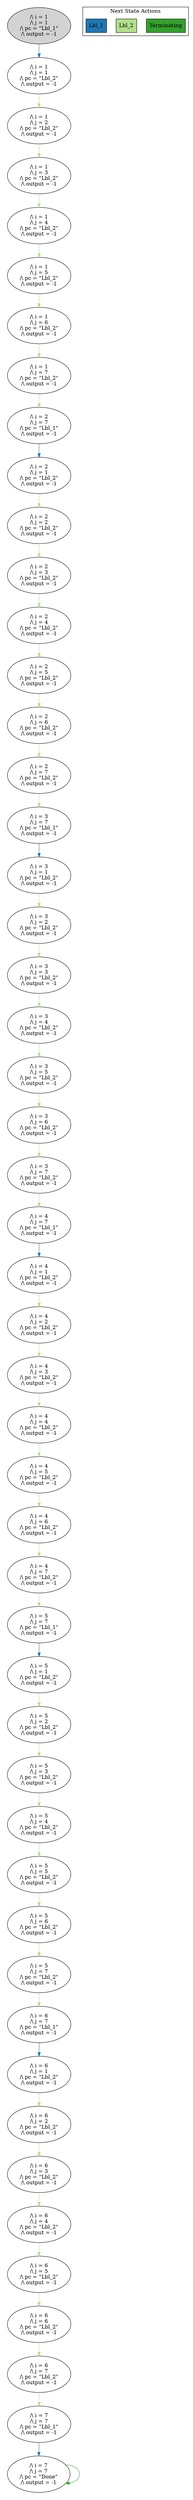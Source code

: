 strict digraph DiskGraph {
edge [colorscheme="paired12"]
nodesep=0.35;
subgraph cluster_graph {
color="white";
829241921001123769 [label="/\\ i = 1\n/\\ j = 1\n/\\ pc = \"Lbl_1\"\n/\\ output = -1",style = filled]
829241921001123769 -> 6239791410381377999 [label="",color="2",fontcolor="2"];
6239791410381377999 [label="/\\ i = 1\n/\\ j = 1\n/\\ pc = \"Lbl_2\"\n/\\ output = -1"];
6239791410381377999 -> -4723333593625028524 [label="",color="3",fontcolor="3"];
-4723333593625028524 [label="/\\ i = 1\n/\\ j = 2\n/\\ pc = \"Lbl_2\"\n/\\ output = -1"];
-4723333593625028524 -> 6957349602259872796 [label="",color="3",fontcolor="3"];
6957349602259872796 [label="/\\ i = 1\n/\\ j = 3\n/\\ pc = \"Lbl_2\"\n/\\ output = -1"];
6957349602259872796 -> -1996075400075796959 [label="",color="3",fontcolor="3"];
-1996075400075796959 [label="/\\ i = 1\n/\\ j = 4\n/\\ pc = \"Lbl_2\"\n/\\ output = -1"];
-1996075400075796959 -> 4229621648702974569 [label="",color="3",fontcolor="3"];
4229621648702974569 [label="/\\ i = 1\n/\\ j = 5\n/\\ pc = \"Lbl_2\"\n/\\ output = -1"];
4229621648702974569 -> -3289375541078957070 [label="",color="3",fontcolor="3"];
-3289375541078957070 [label="/\\ i = 1\n/\\ j = 6\n/\\ pc = \"Lbl_2\"\n/\\ output = -1"];
-3289375541078957070 -> 911956774281107386 [label="",color="3",fontcolor="3"];
911956774281107386 [label="/\\ i = 1\n/\\ j = 7\n/\\ pc = \"Lbl_2\"\n/\\ output = -1"];
911956774281107386 -> -5099130389679569302 [label="",color="3",fontcolor="3"];
-5099130389679569302 [label="/\\ i = 2\n/\\ j = 7\n/\\ pc = \"Lbl_1\"\n/\\ output = -1"];
-5099130389679569302 -> -4748523445616427415 [label="",color="2",fontcolor="2"];
-4748523445616427415 [label="/\\ i = 2\n/\\ j = 1\n/\\ pc = \"Lbl_2\"\n/\\ output = -1"];
-4748523445616427415 -> 6265267053258897394 [label="",color="3",fontcolor="3"];
6265267053258897394 [label="/\\ i = 2\n/\\ j = 2\n/\\ pc = \"Lbl_2\"\n/\\ output = -1"];
6265267053258897394 -> -8643372276112407622 [label="",color="3",fontcolor="3"];
-8643372276112407622 [label="/\\ i = 2\n/\\ j = 3\n/\\ pc = \"Lbl_2\"\n/\\ output = -1"];
-8643372276112407622 -> 922509841991070087 [label="",color="3",fontcolor="3"];
922509841991070087 [label="/\\ i = 2\n/\\ j = 4\n/\\ pc = \"Lbl_2\"\n/\\ output = -1"];
922509841991070087 -> -3300214569992600113 [label="",color="3",fontcolor="3"];
-3300214569992600113 [label="/\\ i = 2\n/\\ j = 5\n/\\ pc = \"Lbl_2\"\n/\\ output = -1"];
-3300214569992600113 -> 4240174714931809364 [label="",color="3",fontcolor="3"];
4240174714931809364 [label="/\\ i = 2\n/\\ j = 6\n/\\ pc = \"Lbl_2\"\n/\\ output = -1"];
4240174714931809364 -> -2006914431535892452 [label="",color="3",fontcolor="3"];
-2006914431535892452 [label="/\\ i = 2\n/\\ j = 7\n/\\ pc = \"Lbl_2\"\n/\\ output = -1"];
-2006914431535892452 -> 7486214506839519177 [label="",color="3",fontcolor="3"];
7486214506839519177 [label="/\\ i = 3\n/\\ j = 7\n/\\ pc = \"Lbl_1\"\n/\\ output = -1"];
7486214506839519177 -> 6971999480663021514 [label="",color="2",fontcolor="2"];
6971999480663021514 [label="/\\ i = 3\n/\\ j = 1\n/\\ pc = \"Lbl_2\"\n/\\ output = -1"];
6971999480663021514 -> -8634829078509134255 [label="",color="3",fontcolor="3"];
-8634829078509134255 [label="/\\ i = 3\n/\\ j = 2\n/\\ pc = \"Lbl_2\"\n/\\ output = -1"];
-8634829078509134255 -> 6256851418424535577 [label="",color="3",fontcolor="3"];
6256851418424535577 [label="/\\ i = 3\n/\\ j = 3\n/\\ pc = \"Lbl_2\"\n/\\ output = -1"];
6256851418424535577 -> -3308678620403836892 [label="",color="3",fontcolor="3"];
-3308678620403836892 [label="/\\ i = 3\n/\\ j = 4\n/\\ pc = \"Lbl_2\"\n/\\ output = -1"];
-3308678620403836892 -> 930863956313926764 [label="",color="3",fontcolor="3"];
930863956313926764 [label="/\\ i = 3\n/\\ j = 5\n/\\ pc = \"Lbl_2\"\n/\\ output = -1"];
930863956313926764 -> -2017471949423172105 [label="",color="3",fontcolor="3"];
-2017471949423172105 [label="/\\ i = 3\n/\\ j = 6\n/\\ pc = \"Lbl_2\"\n/\\ output = -1"];
-2017471949423172105 -> 4250938960374206911 [label="",color="3",fontcolor="3"];
4250938960374206911 [label="/\\ i = 3\n/\\ j = 7\n/\\ pc = \"Lbl_2\"\n/\\ output = -1"];
4250938960374206911 -> -2029187087708664731 [label="",color="3",fontcolor="3"];
-2029187087708664731 [label="/\\ i = 4\n/\\ j = 7\n/\\ pc = \"Lbl_1\"\n/\\ output = -1"];
-2029187087708664731 -> -1949207750634638234 [label="",color="2",fontcolor="2"];
-1949207750634638234 [label="/\\ i = 4\n/\\ j = 1\n/\\ pc = \"Lbl_2\"\n/\\ output = -1"];
-1949207750634638234 -> 871567223488298493 [label="",color="3",fontcolor="3"];
871567223488298493 [label="/\\ i = 4\n/\\ j = 2\n/\\ pc = \"Lbl_2\"\n/\\ output = -1"];
871567223488298493 -> -3249826240901903947 [label="",color="3",fontcolor="3"];
-3249826240901903947 [label="/\\ i = 4\n/\\ j = 3\n/\\ pc = \"Lbl_2\"\n/\\ output = -1"];
-3249826240901903947 -> 6208131982040054664 [label="",color="3",fontcolor="3"];
6208131982040054664 [label="/\\ i = 4\n/\\ j = 4\n/\\ pc = \"Lbl_2\"\n/\\ output = -1"];
6208131982040054664 -> -8585665598710280256 [label="",color="3",fontcolor="3"];
-8585665598710280256 [label="/\\ i = 4\n/\\ j = 5\n/\\ pc = \"Lbl_2\"\n/\\ output = -1"];
-8585665598710280256 -> 6931882624072435291 [label="",color="3",fontcolor="3"];
6931882624072435291 [label="/\\ i = 4\n/\\ j = 6\n/\\ pc = \"Lbl_2\"\n/\\ output = -1"];
6931882624072435291 -> -4698135119487929837 [label="",color="3",fontcolor="3"];
-4698135119487929837 [label="/\\ i = 4\n/\\ j = 7\n/\\ pc = \"Lbl_2\"\n/\\ output = -1"];
-4698135119487929837 -> 4399663459539314118 [label="",color="3",fontcolor="3"];
4399663459539314118 [label="/\\ i = 5\n/\\ j = 7\n/\\ pc = \"Lbl_1\"\n/\\ output = -1"];
4399663459539314118 -> 4191543262377434565 [label="",color="2",fontcolor="2"];
4191543262377434565 [label="/\\ i = 5\n/\\ j = 1\n/\\ pc = \"Lbl_2\"\n/\\ output = -1"];
4191543262377434565 -> -3260550850720885666 [label="",color="3",fontcolor="3"];
-3260550850720885666 [label="/\\ i = 5\n/\\ j = 2\n/\\ pc = \"Lbl_2\"\n/\\ output = -1"];
-3260550850720885666 -> 882164309311299606 [label="",color="3",fontcolor="3"];
882164309311299606 [label="/\\ i = 5\n/\\ j = 3\n/\\ pc = \"Lbl_2\"\n/\\ output = -1"];
882164309311299606 -> -8574879365165837781 [label="",color="3",fontcolor="3"];
-8574879365165837781 [label="/\\ i = 5\n/\\ j = 4\n/\\ pc = \"Lbl_2\"\n/\\ output = -1"];
-8574879365165837781 -> 6197455714800019043 [label="",color="3",fontcolor="3"];
6197455714800019043 [label="/\\ i = 5\n/\\ j = 5\n/\\ pc = \"Lbl_2\"\n/\\ output = -1"];
6197455714800019043 -> -4689759012734767112 [label="",color="3",fontcolor="3"];
-4689759012734767112 [label="/\\ i = 5\n/\\ j = 6\n/\\ pc = \"Lbl_2\"\n/\\ output = -1"];
-4689759012734767112 -> 6923299828569594800 [label="",color="3",fontcolor="3"];
6923299828569594800 [label="/\\ i = 5\n/\\ j = 7\n/\\ pc = \"Lbl_2\"\n/\\ output = -1"];
6923299828569594800 -> -3058132486717404576 [label="",color="3",fontcolor="3"];
-3058132486717404576 [label="/\\ i = 6\n/\\ j = 7\n/\\ pc = \"Lbl_1\"\n/\\ output = -1"];
-3058132486717404576 -> -3266604738324745629 [label="",color="2",fontcolor="2"];
-3266604738324745629 [label="/\\ i = 6\n/\\ j = 1\n/\\ pc = \"Lbl_2\"\n/\\ output = -1"];
-3266604738324745629 -> 4197874274688891896 [label="",color="3",fontcolor="3"];
4197874274688891896 [label="/\\ i = 6\n/\\ j = 2\n/\\ pc = \"Lbl_2\"\n/\\ output = -1"];
4197874274688891896 -> -1963576118720278608 [label="",color="3",fontcolor="3"];
-1963576118720278608 [label="/\\ i = 6\n/\\ j = 3\n/\\ pc = \"Lbl_2\"\n/\\ output = -1"];
-1963576118720278608 -> 6952997665349926285 [label="",color="3",fontcolor="3"];
6952997665349926285 [label="/\\ i = 6\n/\\ j = 4\n/\\ pc = \"Lbl_2\"\n/\\ output = -1"];
6952997665349926285 -> -4719733872623531579 [label="",color="3",fontcolor="3"];
-4719733872623531579 [label="/\\ i = 6\n/\\ j = 5\n/\\ pc = \"Lbl_2\"\n/\\ output = -1"];
-4719733872623531579 -> 6227153553060397150 [label="",color="3",fontcolor="3"];
6227153553060397150 [label="/\\ i = 6\n/\\ j = 6\n/\\ pc = \"Lbl_2\"\n/\\ output = -1"];
6227153553060397150 -> -8604854222509165546 [label="",color="3",fontcolor="3"];
-8604854222509165546 [label="/\\ i = 6\n/\\ j = 7\n/\\ pc = \"Lbl_2\"\n/\\ output = -1"];
-8604854222509165546 -> 817134191973704643 [label="",color="3",fontcolor="3"];
817134191973704643 [label="/\\ i = 7\n/\\ j = 7\n/\\ pc = \"Lbl_1\"\n/\\ output = -1"];
817134191973704643 -> -5178488846367364855 [label="",color="2",fontcolor="2"];
-5178488846367364855 [label="/\\ i = 7\n/\\ j = 7\n/\\ pc = \"Done\"\n/\\ output = -1"];
-5178488846367364855 -> -5178488846367364855 [label="",color="4",fontcolor="4"];
{rank = same; 829241921001123769;}
{rank = same; 6239791410381377999;}
{rank = same; -4723333593625028524;}
{rank = same; 6957349602259872796;}
{rank = same; -1996075400075796959;}
{rank = same; 4229621648702974569;}
{rank = same; -3289375541078957070;}
{rank = same; 911956774281107386;}
{rank = same; -5099130389679569302;}
{rank = same; -4748523445616427415;}
{rank = same; 6265267053258897394;}
{rank = same; -8643372276112407622;}
{rank = same; 922509841991070087;}
{rank = same; -3300214569992600113;}
{rank = same; 4240174714931809364;}
{rank = same; -2006914431535892452;}
{rank = same; 7486214506839519177;}
{rank = same; 6971999480663021514;}
{rank = same; -8634829078509134255;}
{rank = same; 6256851418424535577;}
{rank = same; -3308678620403836892;}
{rank = same; 930863956313926764;}
{rank = same; -2017471949423172105;}
{rank = same; 4250938960374206911;}
{rank = same; -2029187087708664731;}
{rank = same; -1949207750634638234;}
{rank = same; 871567223488298493;}
{rank = same; -3249826240901903947;}
{rank = same; 6208131982040054664;}
{rank = same; -8585665598710280256;}
{rank = same; 6931882624072435291;}
{rank = same; -4698135119487929837;}
{rank = same; 4399663459539314118;}
{rank = same; 4191543262377434565;}
{rank = same; -3260550850720885666;}
{rank = same; 882164309311299606;}
{rank = same; -8574879365165837781;}
{rank = same; 6197455714800019043;}
{rank = same; -4689759012734767112;}
{rank = same; 6923299828569594800;}
{rank = same; -3058132486717404576;}
{rank = same; -3266604738324745629;}
{rank = same; 4197874274688891896;}
{rank = same; -1963576118720278608;}
{rank = same; 6952997665349926285;}
{rank = same; -4719733872623531579;}
{rank = same; 6227153553060397150;}
{rank = same; -8604854222509165546;}
{rank = same; 817134191973704643;}
{rank = same; -5178488846367364855;}
}
subgraph cluster_legend {graph[style=bold];label = "Next State Actions" style="solid"
node [ labeljust="l",colorscheme="paired12",style=filled,shape=record ]
Terminating [label="Terminating",fillcolor=4]
Lbl_2 [label="Lbl_2",fillcolor=3]
Lbl_1 [label="Lbl_1",fillcolor=2]
}}
